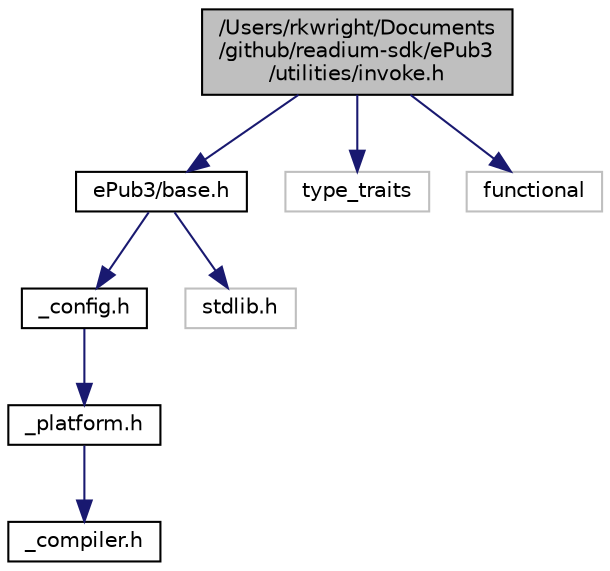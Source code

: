 digraph "/Users/rkwright/Documents/github/readium-sdk/ePub3/utilities/invoke.h"
{
  edge [fontname="Helvetica",fontsize="10",labelfontname="Helvetica",labelfontsize="10"];
  node [fontname="Helvetica",fontsize="10",shape=record];
  Node1 [label="/Users/rkwright/Documents\l/github/readium-sdk/ePub3\l/utilities/invoke.h",height=0.2,width=0.4,color="black", fillcolor="grey75", style="filled" fontcolor="black"];
  Node1 -> Node2 [color="midnightblue",fontsize="10",style="solid",fontname="Helvetica"];
  Node2 [label="ePub3/base.h",height=0.2,width=0.4,color="black", fillcolor="white", style="filled",URL="$base_8h.xhtml"];
  Node2 -> Node3 [color="midnightblue",fontsize="10",style="solid",fontname="Helvetica"];
  Node3 [label="_config.h",height=0.2,width=0.4,color="black", fillcolor="white", style="filled",URL="$__config_8h.xhtml"];
  Node3 -> Node4 [color="midnightblue",fontsize="10",style="solid",fontname="Helvetica"];
  Node4 [label="_platform.h",height=0.2,width=0.4,color="black", fillcolor="white", style="filled",URL="$__platform_8h.xhtml"];
  Node4 -> Node5 [color="midnightblue",fontsize="10",style="solid",fontname="Helvetica"];
  Node5 [label="_compiler.h",height=0.2,width=0.4,color="black", fillcolor="white", style="filled",URL="$__compiler_8h.xhtml"];
  Node2 -> Node6 [color="midnightblue",fontsize="10",style="solid",fontname="Helvetica"];
  Node6 [label="stdlib.h",height=0.2,width=0.4,color="grey75", fillcolor="white", style="filled"];
  Node1 -> Node7 [color="midnightblue",fontsize="10",style="solid",fontname="Helvetica"];
  Node7 [label="type_traits",height=0.2,width=0.4,color="grey75", fillcolor="white", style="filled"];
  Node1 -> Node8 [color="midnightblue",fontsize="10",style="solid",fontname="Helvetica"];
  Node8 [label="functional",height=0.2,width=0.4,color="grey75", fillcolor="white", style="filled"];
}

